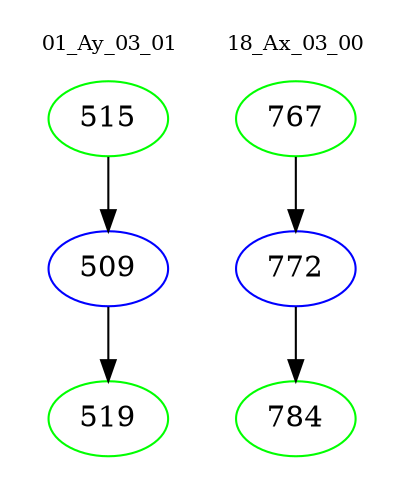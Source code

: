 digraph{
subgraph cluster_0 {
color = white
label = "01_Ay_03_01";
fontsize=10;
T0_515 [label="515", color="green"]
T0_515 -> T0_509 [color="black"]
T0_509 [label="509", color="blue"]
T0_509 -> T0_519 [color="black"]
T0_519 [label="519", color="green"]
}
subgraph cluster_1 {
color = white
label = "18_Ax_03_00";
fontsize=10;
T1_767 [label="767", color="green"]
T1_767 -> T1_772 [color="black"]
T1_772 [label="772", color="blue"]
T1_772 -> T1_784 [color="black"]
T1_784 [label="784", color="green"]
}
}
